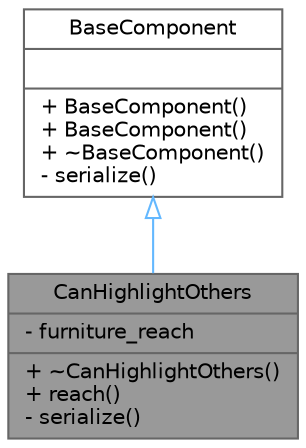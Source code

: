 digraph "CanHighlightOthers"
{
 // LATEX_PDF_SIZE
  bgcolor="transparent";
  edge [fontname=Helvetica,fontsize=10,labelfontname=Helvetica,labelfontsize=10];
  node [fontname=Helvetica,fontsize=10,shape=box,height=0.2,width=0.4];
  Node1 [shape=record,label="{CanHighlightOthers\n|- furniture_reach\l|+ ~CanHighlightOthers()\l+ reach()\l- serialize()\l}",height=0.2,width=0.4,color="gray40", fillcolor="grey60", style="filled", fontcolor="black",tooltip=" "];
  Node2 -> Node1 [dir="back",color="steelblue1",style="solid",arrowtail="onormal"];
  Node2 [shape=record,label="{BaseComponent\n||+ BaseComponent()\l+ BaseComponent()\l+ ~BaseComponent()\l- serialize()\l}",height=0.2,width=0.4,color="gray40", fillcolor="white", style="filled",URL="$d0/d50/struct_base_component.html",tooltip=" "];
}

